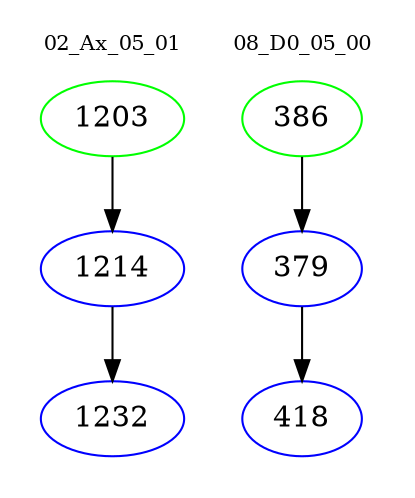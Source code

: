 digraph{
subgraph cluster_0 {
color = white
label = "02_Ax_05_01";
fontsize=10;
T0_1203 [label="1203", color="green"]
T0_1203 -> T0_1214 [color="black"]
T0_1214 [label="1214", color="blue"]
T0_1214 -> T0_1232 [color="black"]
T0_1232 [label="1232", color="blue"]
}
subgraph cluster_1 {
color = white
label = "08_D0_05_00";
fontsize=10;
T1_386 [label="386", color="green"]
T1_386 -> T1_379 [color="black"]
T1_379 [label="379", color="blue"]
T1_379 -> T1_418 [color="black"]
T1_418 [label="418", color="blue"]
}
}
